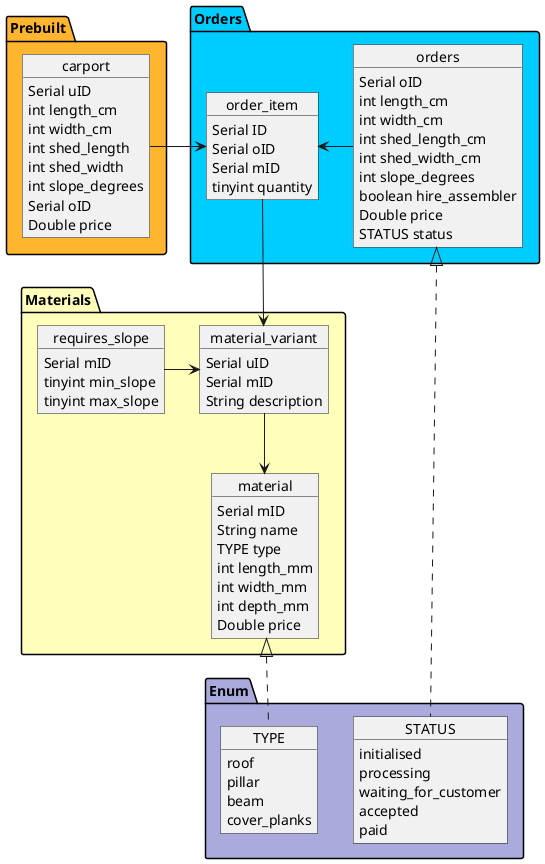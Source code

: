 @startuml
package "Prebuilt" #FFB52E {
    Object carport {
        Serial uID
        int length_cm
        int width_cm
        int shed_length
        int shed_width
        int slope_degrees
        Serial oID
        Double price
    }
}

package "Materials" #ffb {
    Object material_variant {
        Serial uID
        Serial mID
        String description
    }
    Object material {
        Serial mID
        String name
        TYPE type
        int length_mm
        int width_mm
        int depth_mm
        Double price
    }

    'nice to have - if a material has this it's a roof that requires a slope
    Object requires_slope {
        Serial mID
        tinyint min_slope
        tinyint max_slope
    }
}

package "Orders" #00CDFF {
    Object orders {
        Serial oID
        int length_cm
        int width_cm
        int shed_length_cm
        int shed_width_cm
        int slope_degrees
        boolean hire_assembler
        Double price
        STATUS status
    }
    Object order_item {
        Serial ID
        Serial oID
        Serial mID
        tinyint quantity
    }
}

package Enum #aad {
    Object STATUS {
        initialised
        processing
        waiting_for_customer
        accepted
        paid
    }
    Object TYPE {
        roof
        pillar
        beam
        cover_planks
    }
}

orders <|.. STATUS
material <|.. TYPE
order_item --> material_variant
carport -> order_item
order_item <- orders
material_variant --> material
requires_slope -> material_variant

@enduml